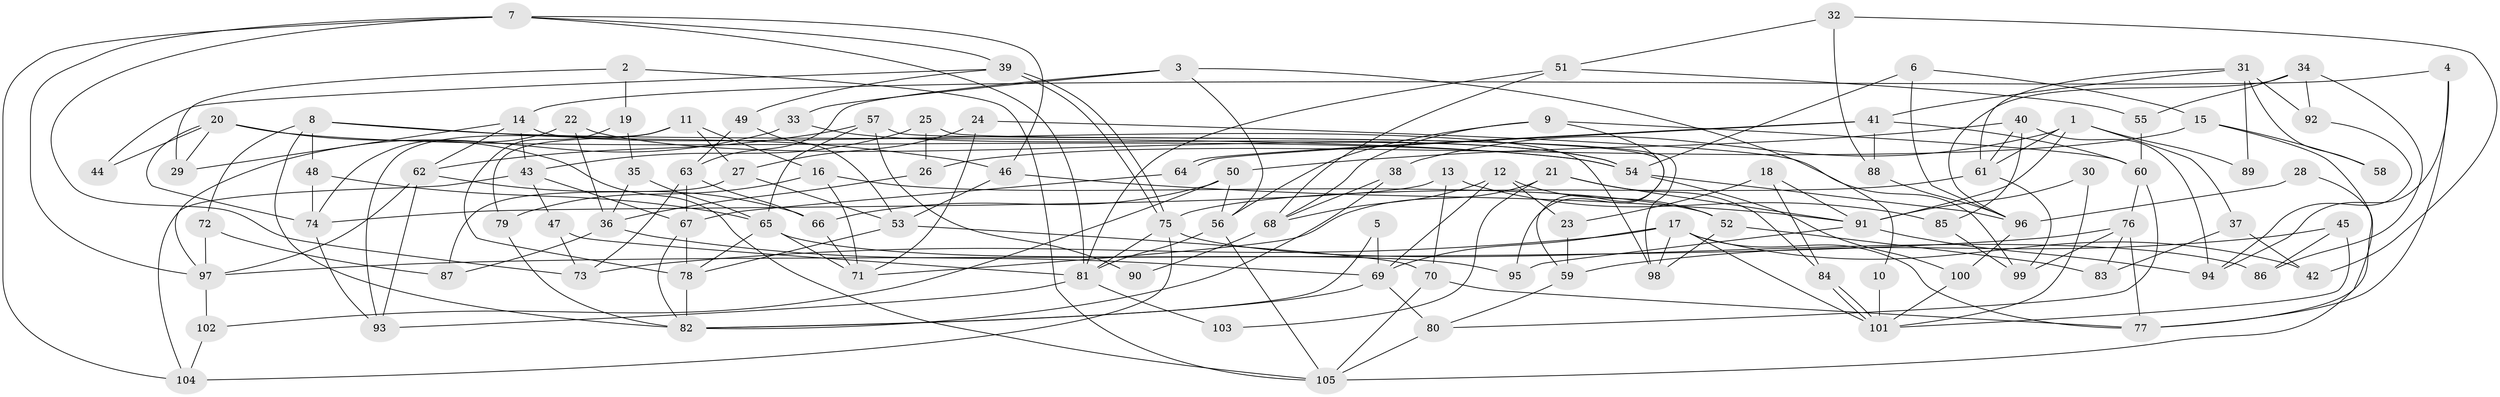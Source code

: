 // Generated by graph-tools (version 1.1) at 2025/02/03/09/25 03:02:09]
// undirected, 105 vertices, 210 edges
graph export_dot {
graph [start="1"]
  node [color=gray90,style=filled];
  1;
  2;
  3;
  4;
  5;
  6;
  7;
  8;
  9;
  10;
  11;
  12;
  13;
  14;
  15;
  16;
  17;
  18;
  19;
  20;
  21;
  22;
  23;
  24;
  25;
  26;
  27;
  28;
  29;
  30;
  31;
  32;
  33;
  34;
  35;
  36;
  37;
  38;
  39;
  40;
  41;
  42;
  43;
  44;
  45;
  46;
  47;
  48;
  49;
  50;
  51;
  52;
  53;
  54;
  55;
  56;
  57;
  58;
  59;
  60;
  61;
  62;
  63;
  64;
  65;
  66;
  67;
  68;
  69;
  70;
  71;
  72;
  73;
  74;
  75;
  76;
  77;
  78;
  79;
  80;
  81;
  82;
  83;
  84;
  85;
  86;
  87;
  88;
  89;
  90;
  91;
  92;
  93;
  94;
  95;
  96;
  97;
  98;
  99;
  100;
  101;
  102;
  103;
  104;
  105;
  1 -- 61;
  1 -- 38;
  1 -- 37;
  1 -- 89;
  1 -- 91;
  2 -- 29;
  2 -- 105;
  2 -- 19;
  3 -- 56;
  3 -- 33;
  3 -- 10;
  3 -- 63;
  4 -- 14;
  4 -- 94;
  4 -- 77;
  5 -- 69;
  5 -- 82;
  6 -- 96;
  6 -- 15;
  6 -- 54;
  7 -- 46;
  7 -- 39;
  7 -- 73;
  7 -- 81;
  7 -- 97;
  7 -- 104;
  8 -- 54;
  8 -- 82;
  8 -- 46;
  8 -- 48;
  8 -- 72;
  9 -- 60;
  9 -- 56;
  9 -- 68;
  9 -- 95;
  10 -- 101;
  11 -- 16;
  11 -- 79;
  11 -- 27;
  11 -- 93;
  12 -- 69;
  12 -- 68;
  12 -- 23;
  12 -- 52;
  13 -- 85;
  13 -- 74;
  13 -- 70;
  14 -- 43;
  14 -- 62;
  14 -- 29;
  14 -- 98;
  15 -- 26;
  15 -- 77;
  15 -- 58;
  16 -- 52;
  16 -- 71;
  16 -- 79;
  17 -- 77;
  17 -- 73;
  17 -- 42;
  17 -- 69;
  17 -- 98;
  17 -- 101;
  18 -- 91;
  18 -- 23;
  18 -- 84;
  19 -- 78;
  19 -- 35;
  20 -- 105;
  20 -- 74;
  20 -- 29;
  20 -- 44;
  20 -- 54;
  21 -- 84;
  21 -- 91;
  21 -- 71;
  21 -- 103;
  22 -- 36;
  22 -- 54;
  22 -- 74;
  23 -- 59;
  24 -- 71;
  24 -- 27;
  24 -- 99;
  25 -- 98;
  25 -- 43;
  25 -- 26;
  26 -- 36;
  27 -- 87;
  27 -- 53;
  28 -- 105;
  28 -- 96;
  30 -- 101;
  30 -- 91;
  31 -- 41;
  31 -- 61;
  31 -- 58;
  31 -- 89;
  31 -- 92;
  32 -- 42;
  32 -- 88;
  32 -- 51;
  33 -- 97;
  33 -- 54;
  34 -- 92;
  34 -- 96;
  34 -- 55;
  34 -- 86;
  35 -- 65;
  35 -- 36;
  36 -- 69;
  36 -- 87;
  37 -- 83;
  37 -- 42;
  38 -- 82;
  38 -- 68;
  39 -- 49;
  39 -- 75;
  39 -- 75;
  39 -- 44;
  40 -- 61;
  40 -- 50;
  40 -- 85;
  40 -- 94;
  41 -- 64;
  41 -- 64;
  41 -- 60;
  41 -- 88;
  43 -- 104;
  43 -- 67;
  43 -- 47;
  45 -- 101;
  45 -- 86;
  45 -- 59;
  46 -- 53;
  46 -- 91;
  47 -- 81;
  47 -- 73;
  48 -- 65;
  48 -- 74;
  49 -- 53;
  49 -- 63;
  50 -- 56;
  50 -- 66;
  50 -- 102;
  51 -- 81;
  51 -- 55;
  51 -- 68;
  52 -- 98;
  52 -- 83;
  53 -- 78;
  53 -- 70;
  54 -- 96;
  54 -- 100;
  55 -- 60;
  56 -- 81;
  56 -- 105;
  57 -- 65;
  57 -- 62;
  57 -- 59;
  57 -- 90;
  59 -- 80;
  60 -- 76;
  60 -- 80;
  61 -- 99;
  61 -- 75;
  62 -- 93;
  62 -- 97;
  62 -- 66;
  63 -- 73;
  63 -- 66;
  63 -- 67;
  64 -- 67;
  65 -- 95;
  65 -- 71;
  65 -- 78;
  66 -- 71;
  67 -- 82;
  67 -- 78;
  68 -- 90;
  69 -- 80;
  69 -- 82;
  70 -- 77;
  70 -- 105;
  72 -- 97;
  72 -- 87;
  74 -- 93;
  75 -- 81;
  75 -- 86;
  75 -- 104;
  76 -- 77;
  76 -- 97;
  76 -- 83;
  76 -- 99;
  78 -- 82;
  79 -- 82;
  80 -- 105;
  81 -- 93;
  81 -- 103;
  84 -- 101;
  84 -- 101;
  85 -- 99;
  88 -- 96;
  91 -- 94;
  91 -- 95;
  92 -- 94;
  96 -- 100;
  97 -- 102;
  100 -- 101;
  102 -- 104;
}

